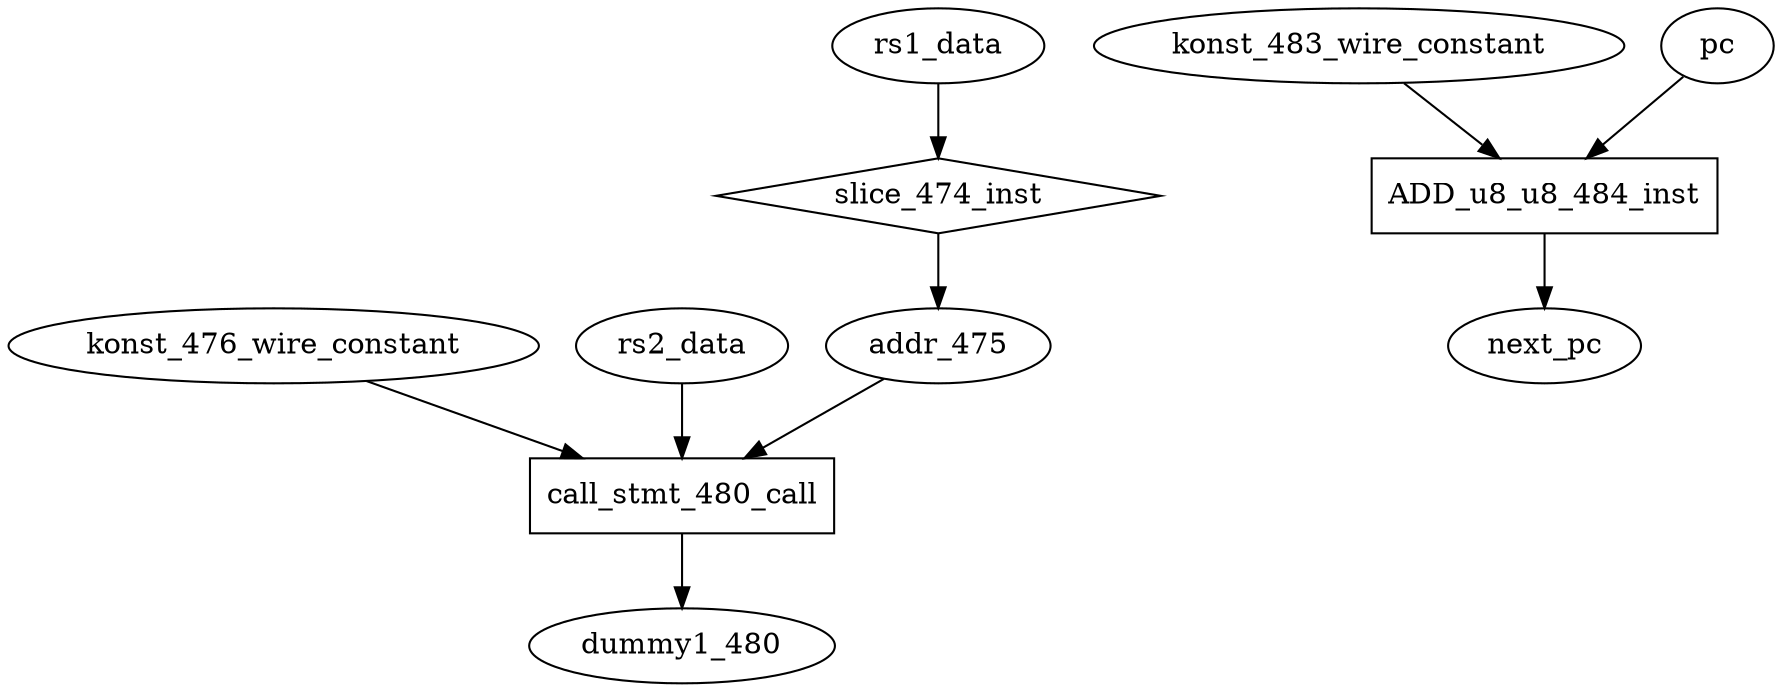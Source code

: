 digraph data_path {
  addr_475 [shape=ellipse];
  dummy1_480 [shape=ellipse];
  konst_476_wire_constant [shape=ellipse];
  konst_483_wire_constant [shape=ellipse];
  ADD_u8_u8_484_inst [shape=rectangle];
pc  -> ADD_u8_u8_484_inst;
konst_483_wire_constant  -> ADD_u8_u8_484_inst;
ADD_u8_u8_484_inst -> next_pc;
  call_stmt_480_call [shape=rectangle];
konst_476_wire_constant  -> call_stmt_480_call;
addr_475  -> call_stmt_480_call;
rs2_data  -> call_stmt_480_call;
call_stmt_480_call -> dummy1_480;
  slice_474_inst [shape=diamond];
rs1_data  -> slice_474_inst;
slice_474_inst -> addr_475;
}
